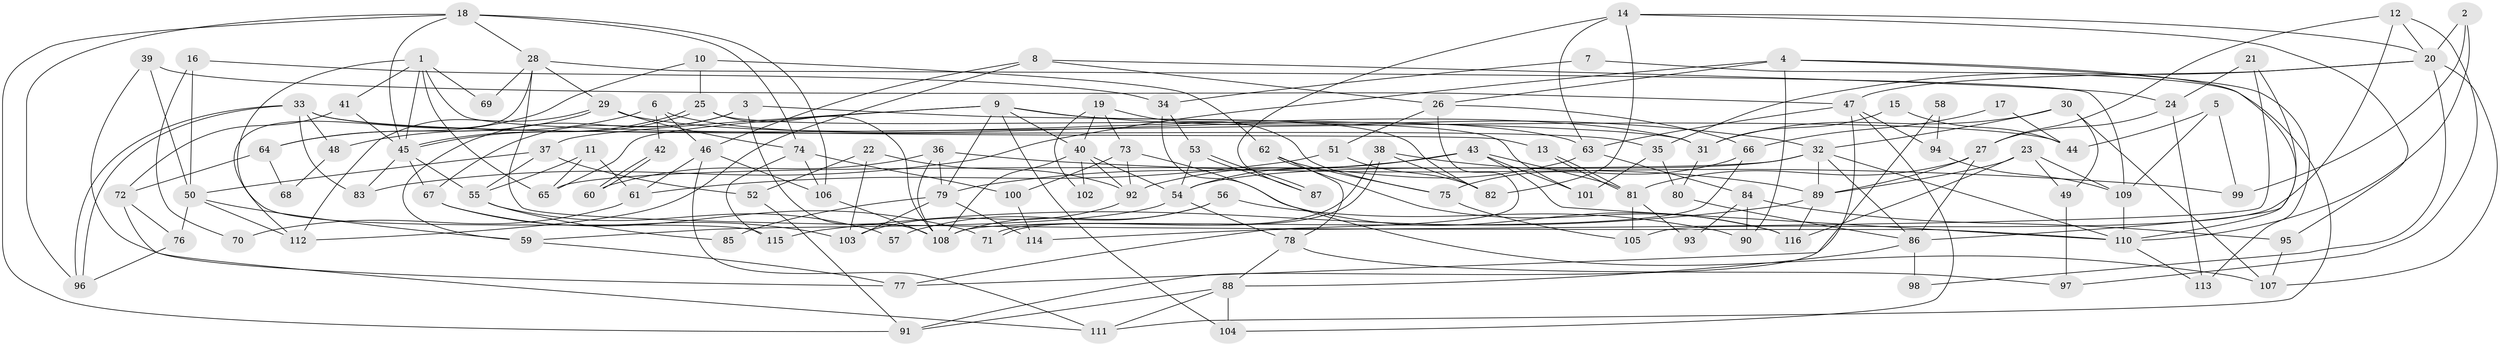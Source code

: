 // Generated by graph-tools (version 1.1) at 2025/11/02/27/25 16:11:22]
// undirected, 116 vertices, 232 edges
graph export_dot {
graph [start="1"]
  node [color=gray90,style=filled];
  1;
  2;
  3;
  4;
  5;
  6;
  7;
  8;
  9;
  10;
  11;
  12;
  13;
  14;
  15;
  16;
  17;
  18;
  19;
  20;
  21;
  22;
  23;
  24;
  25;
  26;
  27;
  28;
  29;
  30;
  31;
  32;
  33;
  34;
  35;
  36;
  37;
  38;
  39;
  40;
  41;
  42;
  43;
  44;
  45;
  46;
  47;
  48;
  49;
  50;
  51;
  52;
  53;
  54;
  55;
  56;
  57;
  58;
  59;
  60;
  61;
  62;
  63;
  64;
  65;
  66;
  67;
  68;
  69;
  70;
  71;
  72;
  73;
  74;
  75;
  76;
  77;
  78;
  79;
  80;
  81;
  82;
  83;
  84;
  85;
  86;
  87;
  88;
  89;
  90;
  91;
  92;
  93;
  94;
  95;
  96;
  97;
  98;
  99;
  100;
  101;
  102;
  103;
  104;
  105;
  106;
  107;
  108;
  109;
  110;
  111;
  112;
  113;
  114;
  115;
  116;
  1 -- 115;
  1 -- 45;
  1 -- 13;
  1 -- 41;
  1 -- 65;
  1 -- 69;
  2 -- 110;
  2 -- 20;
  2 -- 99;
  3 -- 108;
  3 -- 67;
  3 -- 31;
  3 -- 59;
  4 -- 83;
  4 -- 110;
  4 -- 26;
  4 -- 90;
  4 -- 113;
  5 -- 99;
  5 -- 109;
  5 -- 44;
  6 -- 46;
  6 -- 63;
  6 -- 42;
  6 -- 48;
  7 -- 34;
  7 -- 111;
  8 -- 24;
  8 -- 26;
  8 -- 46;
  8 -- 112;
  9 -- 65;
  9 -- 32;
  9 -- 37;
  9 -- 40;
  9 -- 79;
  9 -- 82;
  9 -- 104;
  10 -- 62;
  10 -- 64;
  10 -- 25;
  11 -- 55;
  11 -- 61;
  11 -- 65;
  12 -- 27;
  12 -- 105;
  12 -- 20;
  12 -- 97;
  13 -- 81;
  13 -- 81;
  14 -- 82;
  14 -- 20;
  14 -- 63;
  14 -- 87;
  14 -- 95;
  15 -- 31;
  15 -- 44;
  16 -- 34;
  16 -- 50;
  16 -- 70;
  17 -- 66;
  17 -- 44;
  18 -- 28;
  18 -- 91;
  18 -- 45;
  18 -- 74;
  18 -- 96;
  18 -- 106;
  19 -- 40;
  19 -- 75;
  19 -- 73;
  19 -- 102;
  20 -- 47;
  20 -- 35;
  20 -- 98;
  20 -- 107;
  21 -- 114;
  21 -- 86;
  21 -- 24;
  22 -- 103;
  22 -- 52;
  22 -- 92;
  23 -- 116;
  23 -- 89;
  23 -- 49;
  23 -- 109;
  24 -- 113;
  24 -- 27;
  25 -- 45;
  25 -- 45;
  25 -- 101;
  25 -- 108;
  26 -- 77;
  26 -- 51;
  26 -- 66;
  27 -- 86;
  27 -- 81;
  27 -- 89;
  28 -- 110;
  28 -- 112;
  28 -- 29;
  28 -- 69;
  28 -- 109;
  29 -- 74;
  29 -- 31;
  29 -- 64;
  29 -- 112;
  30 -- 31;
  30 -- 32;
  30 -- 49;
  30 -- 107;
  31 -- 80;
  32 -- 110;
  32 -- 65;
  32 -- 54;
  32 -- 86;
  32 -- 89;
  33 -- 35;
  33 -- 96;
  33 -- 96;
  33 -- 44;
  33 -- 48;
  33 -- 83;
  34 -- 53;
  34 -- 107;
  35 -- 101;
  35 -- 80;
  36 -- 79;
  36 -- 108;
  36 -- 60;
  36 -- 99;
  37 -- 50;
  37 -- 52;
  37 -- 55;
  38 -- 89;
  38 -- 71;
  38 -- 71;
  38 -- 82;
  39 -- 47;
  39 -- 50;
  39 -- 77;
  40 -- 54;
  40 -- 92;
  40 -- 102;
  40 -- 108;
  41 -- 45;
  41 -- 72;
  42 -- 60;
  42 -- 60;
  43 -- 81;
  43 -- 54;
  43 -- 79;
  43 -- 101;
  43 -- 110;
  45 -- 55;
  45 -- 67;
  45 -- 83;
  46 -- 106;
  46 -- 61;
  46 -- 111;
  47 -- 63;
  47 -- 104;
  47 -- 91;
  47 -- 94;
  48 -- 68;
  49 -- 97;
  50 -- 112;
  50 -- 76;
  50 -- 59;
  51 -- 82;
  51 -- 61;
  52 -- 91;
  53 -- 54;
  53 -- 87;
  53 -- 87;
  54 -- 59;
  54 -- 78;
  55 -- 57;
  55 -- 85;
  56 -- 90;
  56 -- 108;
  56 -- 57;
  58 -- 77;
  58 -- 94;
  59 -- 77;
  61 -- 70;
  62 -- 78;
  62 -- 116;
  62 -- 75;
  63 -- 92;
  63 -- 84;
  64 -- 72;
  64 -- 68;
  66 -- 108;
  66 -- 75;
  67 -- 103;
  67 -- 71;
  72 -- 111;
  72 -- 76;
  73 -- 92;
  73 -- 100;
  73 -- 116;
  74 -- 106;
  74 -- 100;
  74 -- 115;
  75 -- 105;
  76 -- 96;
  78 -- 97;
  78 -- 88;
  79 -- 85;
  79 -- 103;
  79 -- 114;
  80 -- 86;
  81 -- 93;
  81 -- 105;
  84 -- 95;
  84 -- 90;
  84 -- 93;
  86 -- 88;
  86 -- 98;
  88 -- 91;
  88 -- 104;
  88 -- 111;
  89 -- 115;
  89 -- 116;
  92 -- 103;
  94 -- 109;
  95 -- 107;
  100 -- 114;
  106 -- 108;
  109 -- 110;
  110 -- 113;
}
